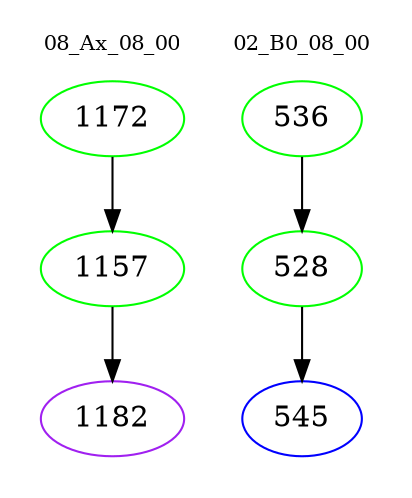 digraph{
subgraph cluster_0 {
color = white
label = "08_Ax_08_00";
fontsize=10;
T0_1172 [label="1172", color="green"]
T0_1172 -> T0_1157 [color="black"]
T0_1157 [label="1157", color="green"]
T0_1157 -> T0_1182 [color="black"]
T0_1182 [label="1182", color="purple"]
}
subgraph cluster_1 {
color = white
label = "02_B0_08_00";
fontsize=10;
T1_536 [label="536", color="green"]
T1_536 -> T1_528 [color="black"]
T1_528 [label="528", color="green"]
T1_528 -> T1_545 [color="black"]
T1_545 [label="545", color="blue"]
}
}
